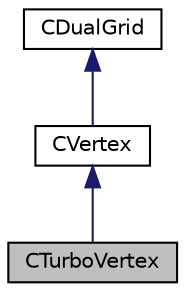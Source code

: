 digraph "CTurboVertex"
{
 // LATEX_PDF_SIZE
  edge [fontname="Helvetica",fontsize="10",labelfontname="Helvetica",labelfontsize="10"];
  node [fontname="Helvetica",fontsize="10",shape=record];
  Node1 [label="CTurboVertex",height=0.2,width=0.4,color="black", fillcolor="grey75", style="filled", fontcolor="black",tooltip="Class for vertex definition for turbomachinery (equivalent to edges, but for the boundaries)."];
  Node2 -> Node1 [dir="back",color="midnightblue",fontsize="10",style="solid",fontname="Helvetica"];
  Node2 [label="CVertex",height=0.2,width=0.4,color="black", fillcolor="white", style="filled",URL="$classCVertex.html",tooltip="Class for vertex definition (equivalent to edges, but for the boundaries)."];
  Node3 -> Node2 [dir="back",color="midnightblue",fontsize="10",style="solid",fontname="Helvetica"];
  Node3 [label="CDualGrid",height=0.2,width=0.4,color="black", fillcolor="white", style="filled",URL="$classCDualGrid.html",tooltip="Class for controlling the dual volume definition. The dual volume is compose by three main elements: ..."];
}
